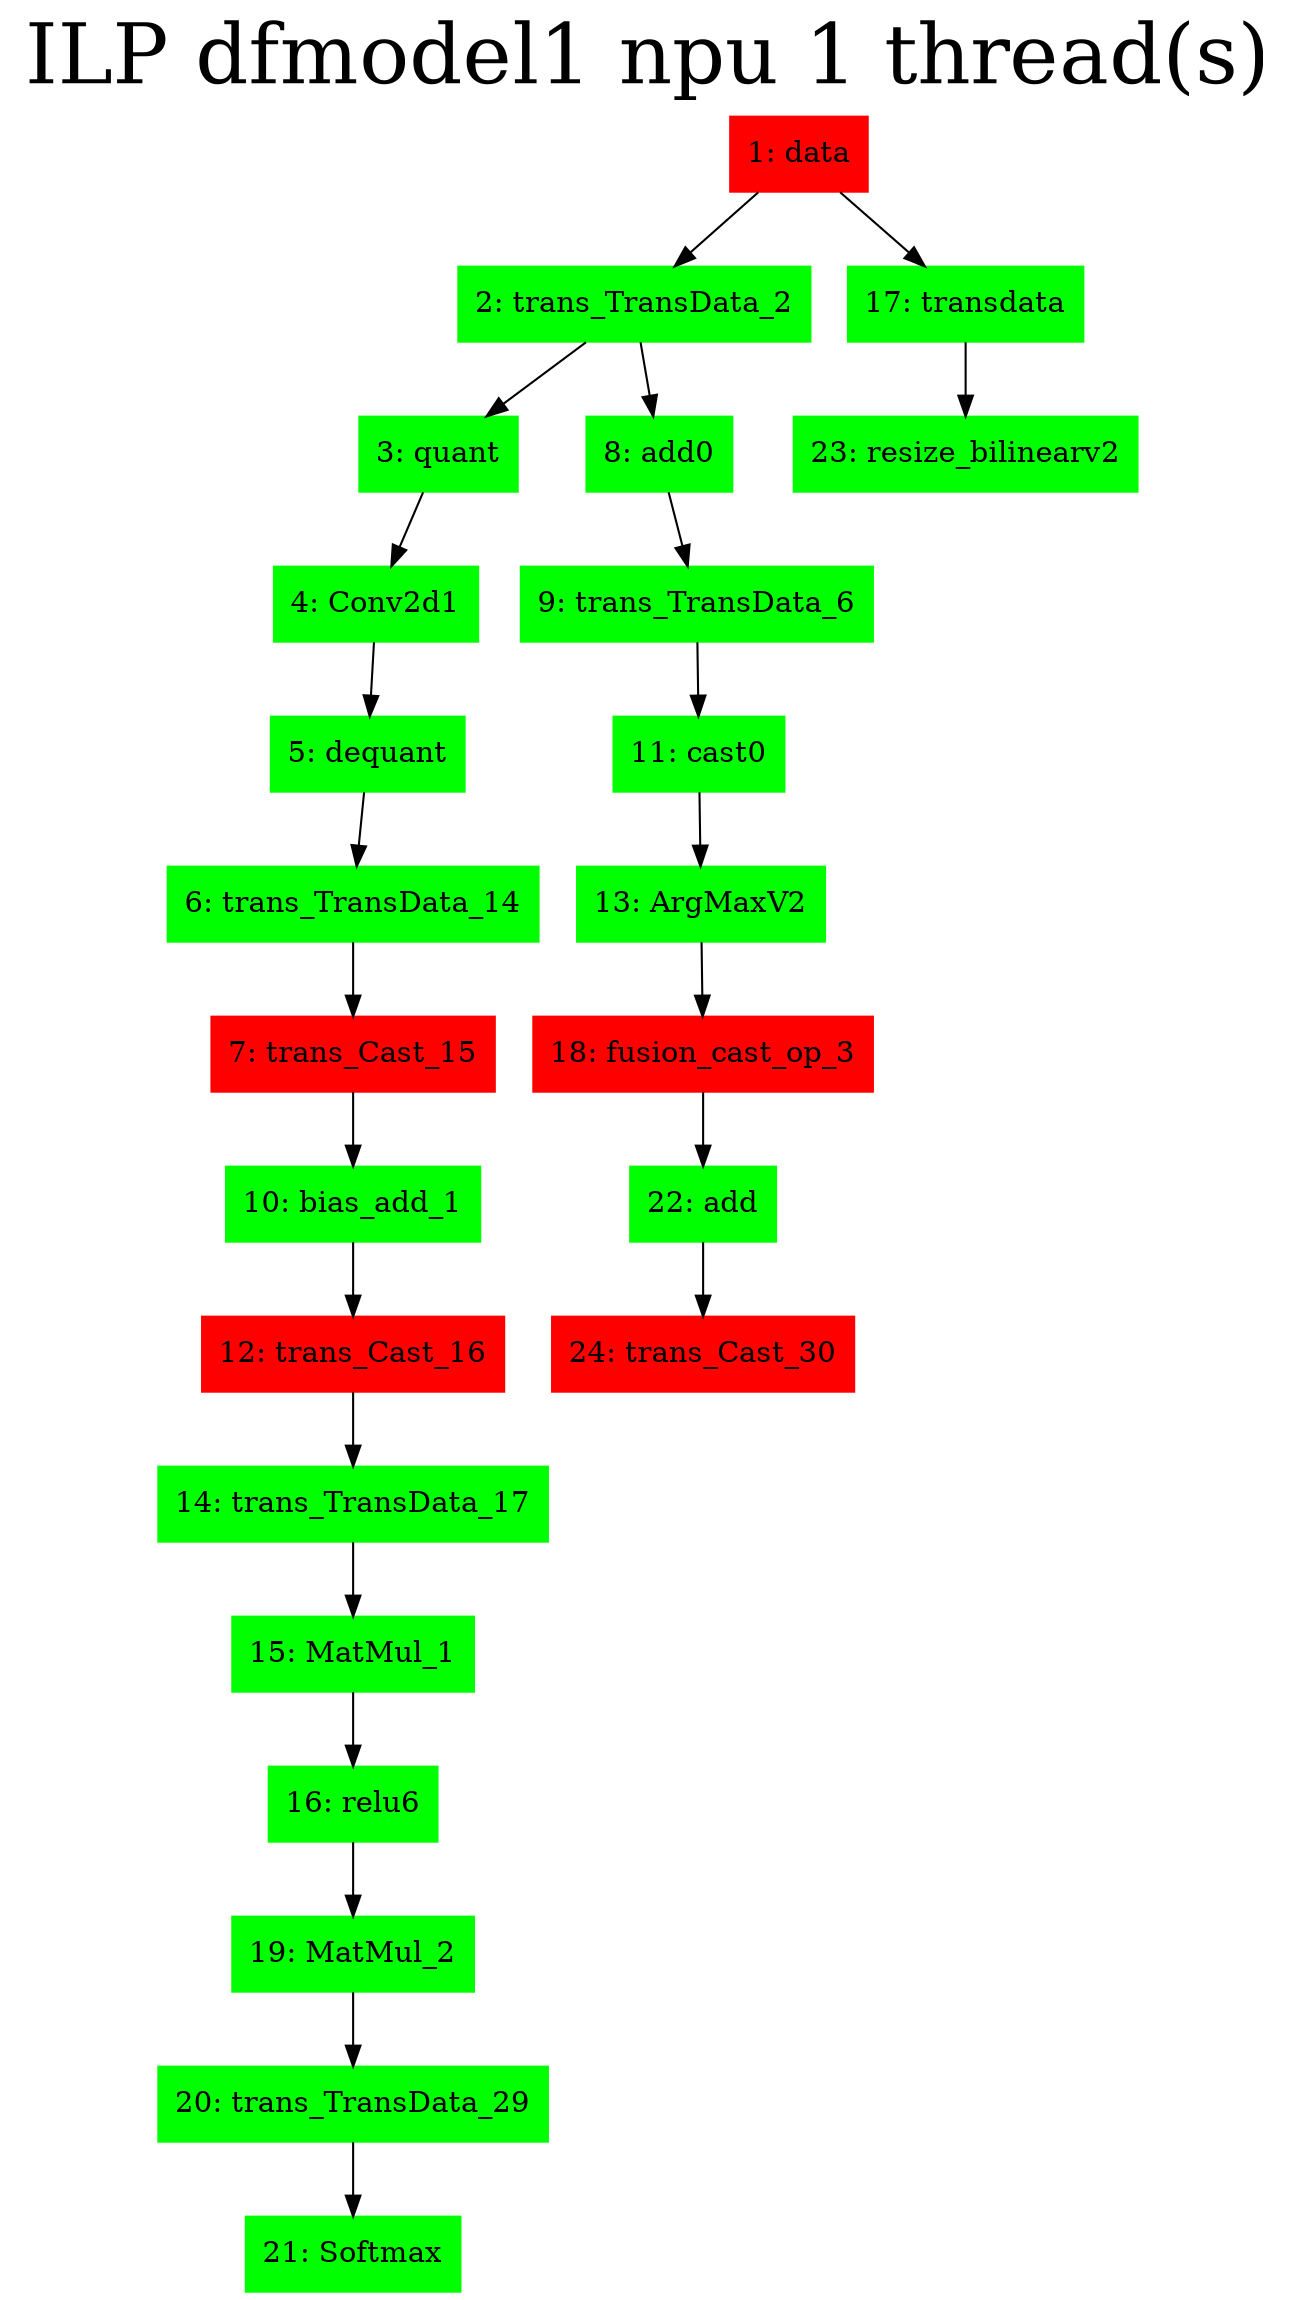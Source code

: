 digraph G {
label     = "ILP dfmodel1 npu 1 thread(s)"
    labelloc  =  t // t: Place the graph's title on top.
    fontsize  = 40 // Make title stand out by giving a large font size
    fontcolor = black"1: data"->"2: trans_TransData_2";
"1: data"->"17: transdata";
"1: data" [shape=box,style=filled,color=red];
"17: transdata"->"23: resize_bilinearv2";
"17: transdata" [shape=box,style=filled,color=green];
"2: trans_TransData_2"->"3: quant";
"2: trans_TransData_2"->"8: add0";
"2: trans_TransData_2" [shape=box,style=filled,color=green];
"8: add0"->"9: trans_TransData_6";
"8: add0" [shape=box,style=filled,color=green];
"9: trans_TransData_6"->"11: cast0";
"9: trans_TransData_6" [shape=box,style=filled,color=green];
"11: cast0"->"13: ArgMaxV2";
"11: cast0" [shape=box,style=filled,color=green];
"3: quant"->"4: Conv2d1";
"3: quant" [shape=box,style=filled,color=green];
"4: Conv2d1"->"5: dequant";
"4: Conv2d1" [shape=box,style=filled,color=green];
"5: dequant"->"6: trans_TransData_14";
"5: dequant" [shape=box,style=filled,color=green];
"6: trans_TransData_14"->"7: trans_Cast_15";
"6: trans_TransData_14" [shape=box,style=filled,color=green];
"7: trans_Cast_15"->"10: bias_add_1";
"7: trans_Cast_15" [shape=box,style=filled,color=red];
"23: resize_bilinearv2" [shape=box,style=filled,color=green];
"13: ArgMaxV2"->"18: fusion_cast_op_3";
"13: ArgMaxV2" [shape=box,style=filled,color=green];
"18: fusion_cast_op_3"->"22: add";
"18: fusion_cast_op_3" [shape=box,style=filled,color=red];
"22: add"->"24: trans_Cast_30";
"22: add" [shape=box,style=filled,color=green];
"24: trans_Cast_30" [shape=box,style=filled,color=red];
"10: bias_add_1"->"12: trans_Cast_16";
"10: bias_add_1" [shape=box,style=filled,color=green];
"12: trans_Cast_16"->"14: trans_TransData_17";
"12: trans_Cast_16" [shape=box,style=filled,color=red];
"14: trans_TransData_17"->"15: MatMul_1";
"14: trans_TransData_17" [shape=box,style=filled,color=green];
"15: MatMul_1"->"16: relu6";
"15: MatMul_1" [shape=box,style=filled,color=green];
"16: relu6"->"19: MatMul_2";
"16: relu6" [shape=box,style=filled,color=green];
"19: MatMul_2"->"20: trans_TransData_29";
"19: MatMul_2" [shape=box,style=filled,color=green];
"20: trans_TransData_29"->"21: Softmax";
"20: trans_TransData_29" [shape=box,style=filled,color=green];
"21: Softmax" [shape=box,style=filled,color=green];
}